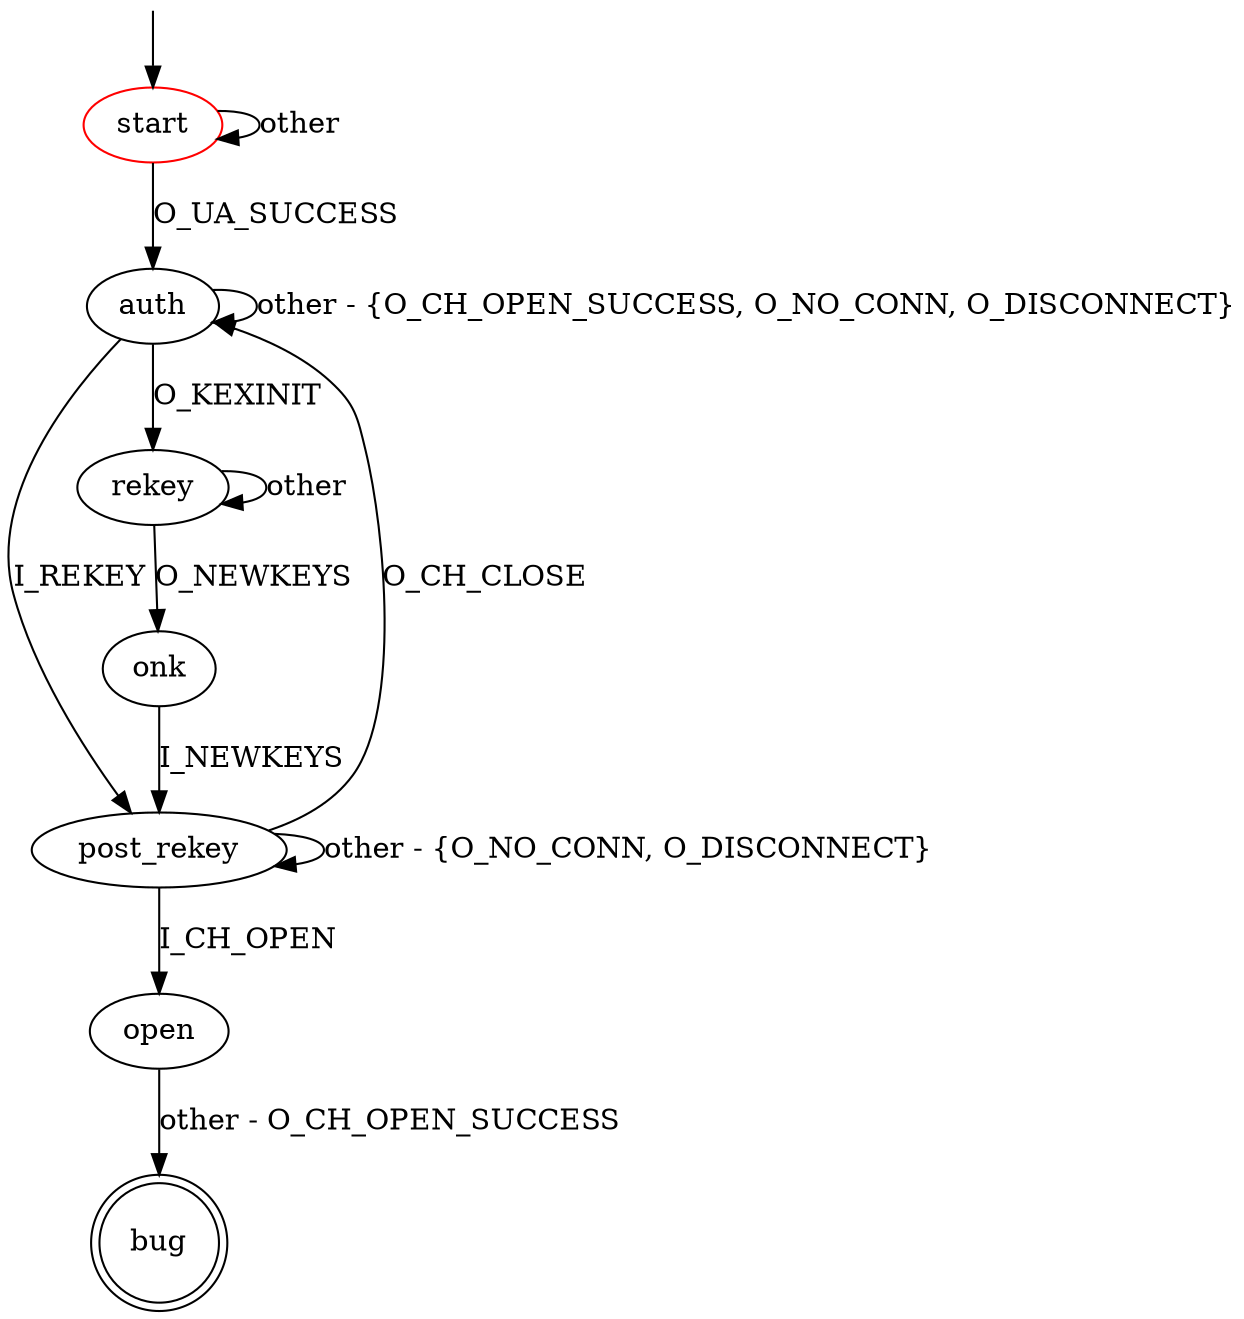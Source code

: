 digraph G {
label=""
start [color="red"]
bug [shape="doublecircle"]

start -> auth [label="O_UA_SUCCESS"]
start -> start [label="other"]
auth -> post_rekey [label="I_REKEY"]
auth -> rekey [label="O_KEXINIT"]
auth -> auth [label="other - {O_CH_OPEN_SUCCESS, O_NO_CONN, O_DISCONNECT}"]

rekey -> onk [label="O_NEWKEYS"]
rekey -> rekey [label="other"]
onk -> post_rekey [label="I_NEWKEYS"]

post_rekey -> open [label="I_CH_OPEN"]
post_rekey -> auth [label="O_CH_CLOSE"]
post_rekey -> post_rekey [label="other - {O_NO_CONN, O_DISCONNECT}"]
open -> bug [label="other - O_CH_OPEN_SUCCESS"]

__start0 [label="" shape="none" width="0" height="0"];
__start0 -> start;
}
